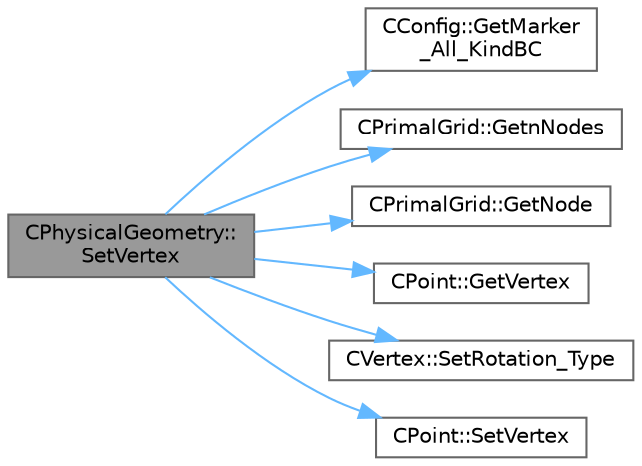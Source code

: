 digraph "CPhysicalGeometry::SetVertex"
{
 // LATEX_PDF_SIZE
  bgcolor="transparent";
  edge [fontname=Helvetica,fontsize=10,labelfontname=Helvetica,labelfontsize=10];
  node [fontname=Helvetica,fontsize=10,shape=box,height=0.2,width=0.4];
  rankdir="LR";
  Node1 [id="Node000001",label="CPhysicalGeometry::\lSetVertex",height=0.2,width=0.4,color="gray40", fillcolor="grey60", style="filled", fontcolor="black",tooltip="Set boundary vertex."];
  Node1 -> Node2 [id="edge1_Node000001_Node000002",color="steelblue1",style="solid",tooltip=" "];
  Node2 [id="Node000002",label="CConfig::GetMarker\l_All_KindBC",height=0.2,width=0.4,color="grey40", fillcolor="white", style="filled",URL="$classCConfig.html#ae003cd8f406eaaa91849a774c9a20730",tooltip="Get the kind of boundary for each marker."];
  Node1 -> Node3 [id="edge2_Node000001_Node000003",color="steelblue1",style="solid",tooltip=" "];
  Node3 [id="Node000003",label="CPrimalGrid::GetnNodes",height=0.2,width=0.4,color="grey40", fillcolor="white", style="filled",URL="$classCPrimalGrid.html#ad07e4929bb7093fd08f1314a57739cce",tooltip="Get number of nodes of the element."];
  Node1 -> Node4 [id="edge3_Node000001_Node000004",color="steelblue1",style="solid",tooltip=" "];
  Node4 [id="Node000004",label="CPrimalGrid::GetNode",height=0.2,width=0.4,color="grey40", fillcolor="white", style="filled",URL="$classCPrimalGrid.html#a6353b89f5a8a3948cd475da6152bf077",tooltip="Get the nodes shared by the primal grid element."];
  Node1 -> Node5 [id="edge4_Node000001_Node000005",color="steelblue1",style="solid",tooltip=" "];
  Node5 [id="Node000005",label="CPoint::GetVertex",height=0.2,width=0.4,color="grey40", fillcolor="white", style="filled",URL="$classCPoint.html#aa23a2b42b38e6d611038eeafdb7051d0",tooltip="Get the vertex that compose the control volume for a marker."];
  Node1 -> Node6 [id="edge5_Node000001_Node000006",color="steelblue1",style="solid",tooltip=" "];
  Node6 [id="Node000006",label="CVertex::SetRotation_Type",height=0.2,width=0.4,color="grey40", fillcolor="white", style="filled",URL="$classCVertex.html#ab7dd4ebe3827a309a48b7e4cbd52dcd8",tooltip="Set the type of rotation associated to the vertex."];
  Node1 -> Node7 [id="edge6_Node000001_Node000007",color="steelblue1",style="solid",tooltip=" "];
  Node7 [id="Node000007",label="CPoint::SetVertex",height=0.2,width=0.4,color="grey40", fillcolor="white", style="filled",URL="$classCPoint.html#ade080a4f07b195fb07f752635b1e85a6",tooltip="Set the boundary vertex that compose the control volume."];
}
